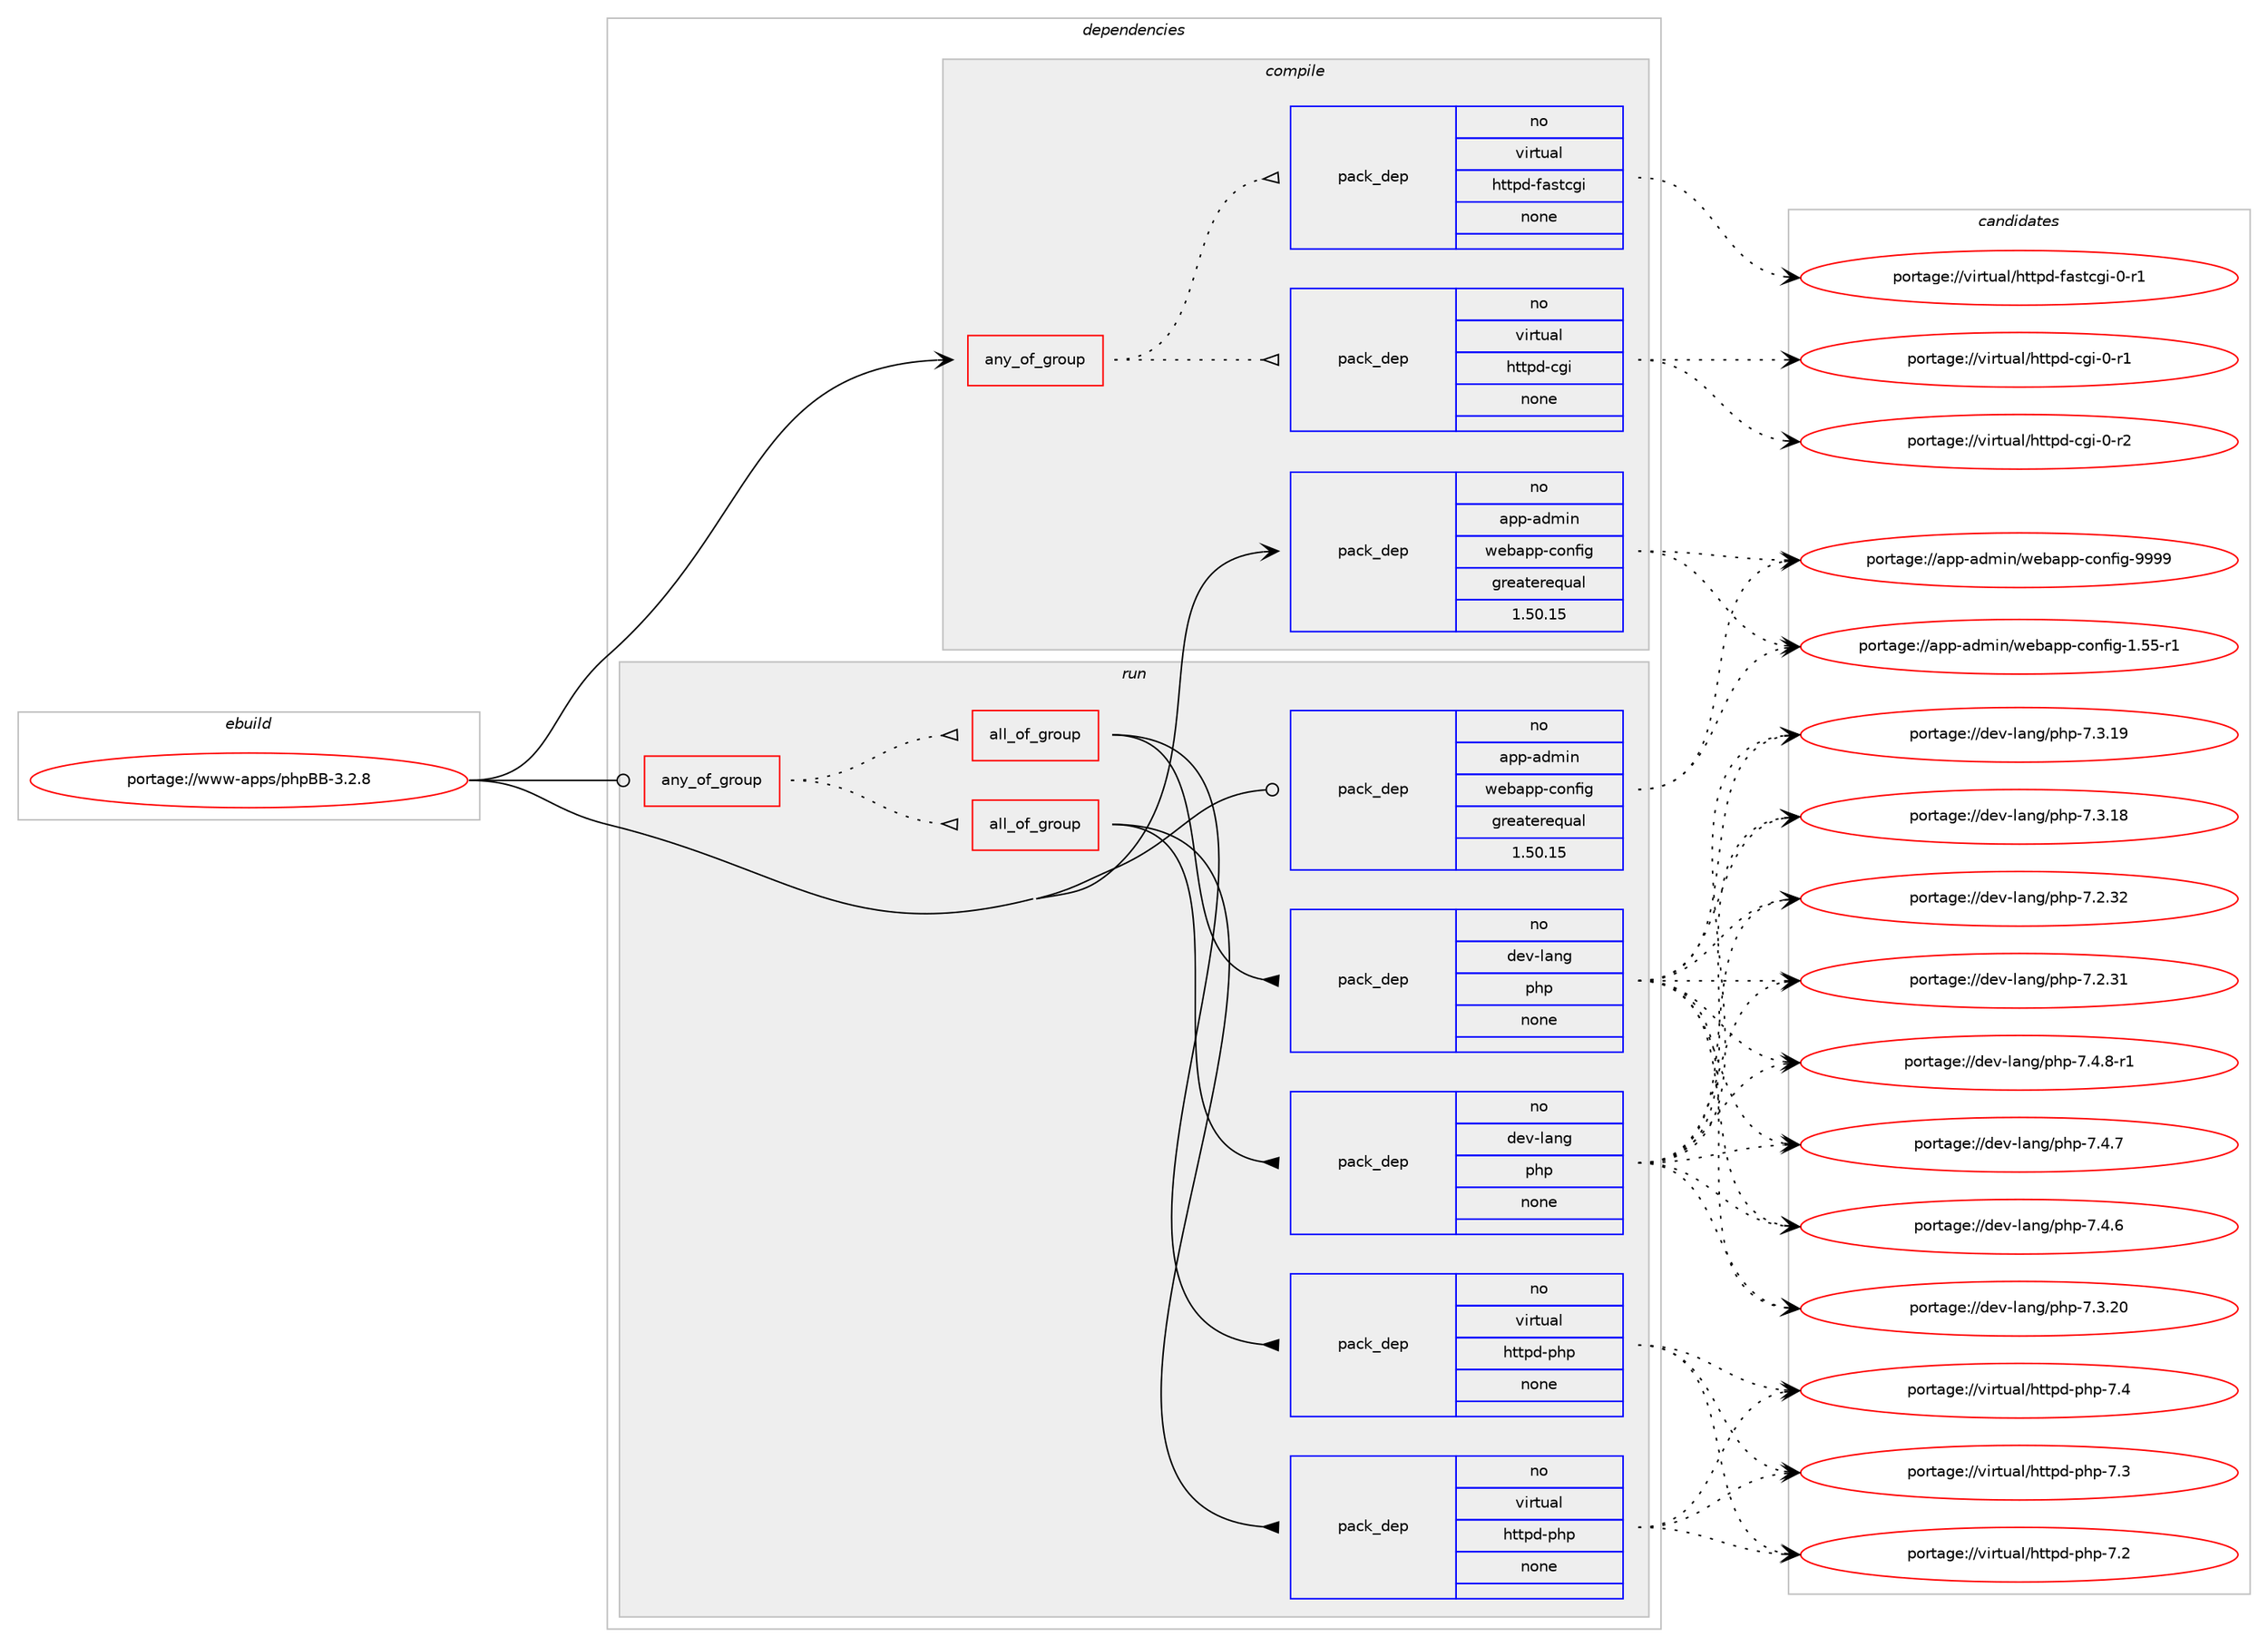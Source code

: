 digraph prolog {

# *************
# Graph options
# *************

newrank=true;
concentrate=true;
compound=true;
graph [rankdir=LR,fontname=Helvetica,fontsize=10,ranksep=1.5];#, ranksep=2.5, nodesep=0.2];
edge  [arrowhead=vee];
node  [fontname=Helvetica,fontsize=10];

# **********
# The ebuild
# **********

subgraph cluster_leftcol {
color=gray;
rank=same;
label=<<i>ebuild</i>>;
id [label="portage://www-apps/phpBB-3.2.8", color=red, width=4, href="../www-apps/phpBB-3.2.8.svg"];
}

# ****************
# The dependencies
# ****************

subgraph cluster_midcol {
color=gray;
label=<<i>dependencies</i>>;
subgraph cluster_compile {
fillcolor="#eeeeee";
style=filled;
label=<<i>compile</i>>;
subgraph any18 {
dependency2353 [label=<<TABLE BORDER="0" CELLBORDER="1" CELLSPACING="0" CELLPADDING="4"><TR><TD CELLPADDING="10">any_of_group</TD></TR></TABLE>>, shape=none, color=red];subgraph pack2016 {
dependency2354 [label=<<TABLE BORDER="0" CELLBORDER="1" CELLSPACING="0" CELLPADDING="4" WIDTH="220"><TR><TD ROWSPAN="6" CELLPADDING="30">pack_dep</TD></TR><TR><TD WIDTH="110">no</TD></TR><TR><TD>virtual</TD></TR><TR><TD>httpd-cgi</TD></TR><TR><TD>none</TD></TR><TR><TD></TD></TR></TABLE>>, shape=none, color=blue];
}
dependency2353:e -> dependency2354:w [weight=20,style="dotted",arrowhead="oinv"];
subgraph pack2017 {
dependency2355 [label=<<TABLE BORDER="0" CELLBORDER="1" CELLSPACING="0" CELLPADDING="4" WIDTH="220"><TR><TD ROWSPAN="6" CELLPADDING="30">pack_dep</TD></TR><TR><TD WIDTH="110">no</TD></TR><TR><TD>virtual</TD></TR><TR><TD>httpd-fastcgi</TD></TR><TR><TD>none</TD></TR><TR><TD></TD></TR></TABLE>>, shape=none, color=blue];
}
dependency2353:e -> dependency2355:w [weight=20,style="dotted",arrowhead="oinv"];
}
id:e -> dependency2353:w [weight=20,style="solid",arrowhead="vee"];
subgraph pack2018 {
dependency2356 [label=<<TABLE BORDER="0" CELLBORDER="1" CELLSPACING="0" CELLPADDING="4" WIDTH="220"><TR><TD ROWSPAN="6" CELLPADDING="30">pack_dep</TD></TR><TR><TD WIDTH="110">no</TD></TR><TR><TD>app-admin</TD></TR><TR><TD>webapp-config</TD></TR><TR><TD>greaterequal</TD></TR><TR><TD>1.50.15</TD></TR></TABLE>>, shape=none, color=blue];
}
id:e -> dependency2356:w [weight=20,style="solid",arrowhead="vee"];
}
subgraph cluster_compileandrun {
fillcolor="#eeeeee";
style=filled;
label=<<i>compile and run</i>>;
}
subgraph cluster_run {
fillcolor="#eeeeee";
style=filled;
label=<<i>run</i>>;
subgraph any19 {
dependency2357 [label=<<TABLE BORDER="0" CELLBORDER="1" CELLSPACING="0" CELLPADDING="4"><TR><TD CELLPADDING="10">any_of_group</TD></TR></TABLE>>, shape=none, color=red];subgraph all3 {
dependency2358 [label=<<TABLE BORDER="0" CELLBORDER="1" CELLSPACING="0" CELLPADDING="4"><TR><TD CELLPADDING="10">all_of_group</TD></TR></TABLE>>, shape=none, color=red];subgraph pack2019 {
dependency2359 [label=<<TABLE BORDER="0" CELLBORDER="1" CELLSPACING="0" CELLPADDING="4" WIDTH="220"><TR><TD ROWSPAN="6" CELLPADDING="30">pack_dep</TD></TR><TR><TD WIDTH="110">no</TD></TR><TR><TD>virtual</TD></TR><TR><TD>httpd-php</TD></TR><TR><TD>none</TD></TR><TR><TD></TD></TR></TABLE>>, shape=none, color=blue];
}
dependency2358:e -> dependency2359:w [weight=20,style="solid",arrowhead="inv"];
subgraph pack2020 {
dependency2360 [label=<<TABLE BORDER="0" CELLBORDER="1" CELLSPACING="0" CELLPADDING="4" WIDTH="220"><TR><TD ROWSPAN="6" CELLPADDING="30">pack_dep</TD></TR><TR><TD WIDTH="110">no</TD></TR><TR><TD>dev-lang</TD></TR><TR><TD>php</TD></TR><TR><TD>none</TD></TR><TR><TD></TD></TR></TABLE>>, shape=none, color=blue];
}
dependency2358:e -> dependency2360:w [weight=20,style="solid",arrowhead="inv"];
}
dependency2357:e -> dependency2358:w [weight=20,style="dotted",arrowhead="oinv"];
subgraph all4 {
dependency2361 [label=<<TABLE BORDER="0" CELLBORDER="1" CELLSPACING="0" CELLPADDING="4"><TR><TD CELLPADDING="10">all_of_group</TD></TR></TABLE>>, shape=none, color=red];subgraph pack2021 {
dependency2362 [label=<<TABLE BORDER="0" CELLBORDER="1" CELLSPACING="0" CELLPADDING="4" WIDTH="220"><TR><TD ROWSPAN="6" CELLPADDING="30">pack_dep</TD></TR><TR><TD WIDTH="110">no</TD></TR><TR><TD>virtual</TD></TR><TR><TD>httpd-php</TD></TR><TR><TD>none</TD></TR><TR><TD></TD></TR></TABLE>>, shape=none, color=blue];
}
dependency2361:e -> dependency2362:w [weight=20,style="solid",arrowhead="inv"];
subgraph pack2022 {
dependency2363 [label=<<TABLE BORDER="0" CELLBORDER="1" CELLSPACING="0" CELLPADDING="4" WIDTH="220"><TR><TD ROWSPAN="6" CELLPADDING="30">pack_dep</TD></TR><TR><TD WIDTH="110">no</TD></TR><TR><TD>dev-lang</TD></TR><TR><TD>php</TD></TR><TR><TD>none</TD></TR><TR><TD></TD></TR></TABLE>>, shape=none, color=blue];
}
dependency2361:e -> dependency2363:w [weight=20,style="solid",arrowhead="inv"];
}
dependency2357:e -> dependency2361:w [weight=20,style="dotted",arrowhead="oinv"];
}
id:e -> dependency2357:w [weight=20,style="solid",arrowhead="odot"];
subgraph pack2023 {
dependency2364 [label=<<TABLE BORDER="0" CELLBORDER="1" CELLSPACING="0" CELLPADDING="4" WIDTH="220"><TR><TD ROWSPAN="6" CELLPADDING="30">pack_dep</TD></TR><TR><TD WIDTH="110">no</TD></TR><TR><TD>app-admin</TD></TR><TR><TD>webapp-config</TD></TR><TR><TD>greaterequal</TD></TR><TR><TD>1.50.15</TD></TR></TABLE>>, shape=none, color=blue];
}
id:e -> dependency2364:w [weight=20,style="solid",arrowhead="odot"];
}
}

# **************
# The candidates
# **************

subgraph cluster_choices {
rank=same;
color=gray;
label=<<i>candidates</i>>;

subgraph choice2016 {
color=black;
nodesep=1;
choice1181051141161179710847104116116112100459910310545484511450 [label="portage://virtual/httpd-cgi-0-r2", color=red, width=4,href="../virtual/httpd-cgi-0-r2.svg"];
choice1181051141161179710847104116116112100459910310545484511449 [label="portage://virtual/httpd-cgi-0-r1", color=red, width=4,href="../virtual/httpd-cgi-0-r1.svg"];
dependency2354:e -> choice1181051141161179710847104116116112100459910310545484511450:w [style=dotted,weight="100"];
dependency2354:e -> choice1181051141161179710847104116116112100459910310545484511449:w [style=dotted,weight="100"];
}
subgraph choice2017 {
color=black;
nodesep=1;
choice118105114116117971084710411611611210045102971151169910310545484511449 [label="portage://virtual/httpd-fastcgi-0-r1", color=red, width=4,href="../virtual/httpd-fastcgi-0-r1.svg"];
dependency2355:e -> choice118105114116117971084710411611611210045102971151169910310545484511449:w [style=dotted,weight="100"];
}
subgraph choice2018 {
color=black;
nodesep=1;
choice97112112459710010910511047119101989711211245991111101021051034557575757 [label="portage://app-admin/webapp-config-9999", color=red, width=4,href="../app-admin/webapp-config-9999.svg"];
choice971121124597100109105110471191019897112112459911111010210510345494653534511449 [label="portage://app-admin/webapp-config-1.55-r1", color=red, width=4,href="../app-admin/webapp-config-1.55-r1.svg"];
dependency2356:e -> choice97112112459710010910511047119101989711211245991111101021051034557575757:w [style=dotted,weight="100"];
dependency2356:e -> choice971121124597100109105110471191019897112112459911111010210510345494653534511449:w [style=dotted,weight="100"];
}
subgraph choice2019 {
color=black;
nodesep=1;
choice11810511411611797108471041161161121004511210411245554652 [label="portage://virtual/httpd-php-7.4", color=red, width=4,href="../virtual/httpd-php-7.4.svg"];
choice11810511411611797108471041161161121004511210411245554651 [label="portage://virtual/httpd-php-7.3", color=red, width=4,href="../virtual/httpd-php-7.3.svg"];
choice11810511411611797108471041161161121004511210411245554650 [label="portage://virtual/httpd-php-7.2", color=red, width=4,href="../virtual/httpd-php-7.2.svg"];
dependency2359:e -> choice11810511411611797108471041161161121004511210411245554652:w [style=dotted,weight="100"];
dependency2359:e -> choice11810511411611797108471041161161121004511210411245554651:w [style=dotted,weight="100"];
dependency2359:e -> choice11810511411611797108471041161161121004511210411245554650:w [style=dotted,weight="100"];
}
subgraph choice2020 {
color=black;
nodesep=1;
choice1001011184510897110103471121041124555465246564511449 [label="portage://dev-lang/php-7.4.8-r1", color=red, width=4,href="../dev-lang/php-7.4.8-r1.svg"];
choice100101118451089711010347112104112455546524655 [label="portage://dev-lang/php-7.4.7", color=red, width=4,href="../dev-lang/php-7.4.7.svg"];
choice100101118451089711010347112104112455546524654 [label="portage://dev-lang/php-7.4.6", color=red, width=4,href="../dev-lang/php-7.4.6.svg"];
choice10010111845108971101034711210411245554651465048 [label="portage://dev-lang/php-7.3.20", color=red, width=4,href="../dev-lang/php-7.3.20.svg"];
choice10010111845108971101034711210411245554651464957 [label="portage://dev-lang/php-7.3.19", color=red, width=4,href="../dev-lang/php-7.3.19.svg"];
choice10010111845108971101034711210411245554651464956 [label="portage://dev-lang/php-7.3.18", color=red, width=4,href="../dev-lang/php-7.3.18.svg"];
choice10010111845108971101034711210411245554650465150 [label="portage://dev-lang/php-7.2.32", color=red, width=4,href="../dev-lang/php-7.2.32.svg"];
choice10010111845108971101034711210411245554650465149 [label="portage://dev-lang/php-7.2.31", color=red, width=4,href="../dev-lang/php-7.2.31.svg"];
dependency2360:e -> choice1001011184510897110103471121041124555465246564511449:w [style=dotted,weight="100"];
dependency2360:e -> choice100101118451089711010347112104112455546524655:w [style=dotted,weight="100"];
dependency2360:e -> choice100101118451089711010347112104112455546524654:w [style=dotted,weight="100"];
dependency2360:e -> choice10010111845108971101034711210411245554651465048:w [style=dotted,weight="100"];
dependency2360:e -> choice10010111845108971101034711210411245554651464957:w [style=dotted,weight="100"];
dependency2360:e -> choice10010111845108971101034711210411245554651464956:w [style=dotted,weight="100"];
dependency2360:e -> choice10010111845108971101034711210411245554650465150:w [style=dotted,weight="100"];
dependency2360:e -> choice10010111845108971101034711210411245554650465149:w [style=dotted,weight="100"];
}
subgraph choice2021 {
color=black;
nodesep=1;
choice11810511411611797108471041161161121004511210411245554652 [label="portage://virtual/httpd-php-7.4", color=red, width=4,href="../virtual/httpd-php-7.4.svg"];
choice11810511411611797108471041161161121004511210411245554651 [label="portage://virtual/httpd-php-7.3", color=red, width=4,href="../virtual/httpd-php-7.3.svg"];
choice11810511411611797108471041161161121004511210411245554650 [label="portage://virtual/httpd-php-7.2", color=red, width=4,href="../virtual/httpd-php-7.2.svg"];
dependency2362:e -> choice11810511411611797108471041161161121004511210411245554652:w [style=dotted,weight="100"];
dependency2362:e -> choice11810511411611797108471041161161121004511210411245554651:w [style=dotted,weight="100"];
dependency2362:e -> choice11810511411611797108471041161161121004511210411245554650:w [style=dotted,weight="100"];
}
subgraph choice2022 {
color=black;
nodesep=1;
choice1001011184510897110103471121041124555465246564511449 [label="portage://dev-lang/php-7.4.8-r1", color=red, width=4,href="../dev-lang/php-7.4.8-r1.svg"];
choice100101118451089711010347112104112455546524655 [label="portage://dev-lang/php-7.4.7", color=red, width=4,href="../dev-lang/php-7.4.7.svg"];
choice100101118451089711010347112104112455546524654 [label="portage://dev-lang/php-7.4.6", color=red, width=4,href="../dev-lang/php-7.4.6.svg"];
choice10010111845108971101034711210411245554651465048 [label="portage://dev-lang/php-7.3.20", color=red, width=4,href="../dev-lang/php-7.3.20.svg"];
choice10010111845108971101034711210411245554651464957 [label="portage://dev-lang/php-7.3.19", color=red, width=4,href="../dev-lang/php-7.3.19.svg"];
choice10010111845108971101034711210411245554651464956 [label="portage://dev-lang/php-7.3.18", color=red, width=4,href="../dev-lang/php-7.3.18.svg"];
choice10010111845108971101034711210411245554650465150 [label="portage://dev-lang/php-7.2.32", color=red, width=4,href="../dev-lang/php-7.2.32.svg"];
choice10010111845108971101034711210411245554650465149 [label="portage://dev-lang/php-7.2.31", color=red, width=4,href="../dev-lang/php-7.2.31.svg"];
dependency2363:e -> choice1001011184510897110103471121041124555465246564511449:w [style=dotted,weight="100"];
dependency2363:e -> choice100101118451089711010347112104112455546524655:w [style=dotted,weight="100"];
dependency2363:e -> choice100101118451089711010347112104112455546524654:w [style=dotted,weight="100"];
dependency2363:e -> choice10010111845108971101034711210411245554651465048:w [style=dotted,weight="100"];
dependency2363:e -> choice10010111845108971101034711210411245554651464957:w [style=dotted,weight="100"];
dependency2363:e -> choice10010111845108971101034711210411245554651464956:w [style=dotted,weight="100"];
dependency2363:e -> choice10010111845108971101034711210411245554650465150:w [style=dotted,weight="100"];
dependency2363:e -> choice10010111845108971101034711210411245554650465149:w [style=dotted,weight="100"];
}
subgraph choice2023 {
color=black;
nodesep=1;
choice97112112459710010910511047119101989711211245991111101021051034557575757 [label="portage://app-admin/webapp-config-9999", color=red, width=4,href="../app-admin/webapp-config-9999.svg"];
choice971121124597100109105110471191019897112112459911111010210510345494653534511449 [label="portage://app-admin/webapp-config-1.55-r1", color=red, width=4,href="../app-admin/webapp-config-1.55-r1.svg"];
dependency2364:e -> choice97112112459710010910511047119101989711211245991111101021051034557575757:w [style=dotted,weight="100"];
dependency2364:e -> choice971121124597100109105110471191019897112112459911111010210510345494653534511449:w [style=dotted,weight="100"];
}
}

}
